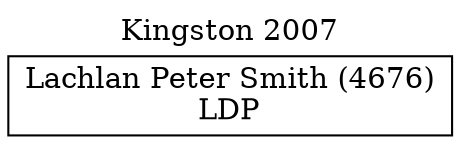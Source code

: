 // House preference flow
digraph "Lachlan Peter Smith (4676)_Kingston_2007" {
	graph [label="Kingston 2007" labelloc=t mclimit=10]
	node [shape=box]
	"Lachlan Peter Smith (4676)" [label="Lachlan Peter Smith (4676)
LDP"]
}
